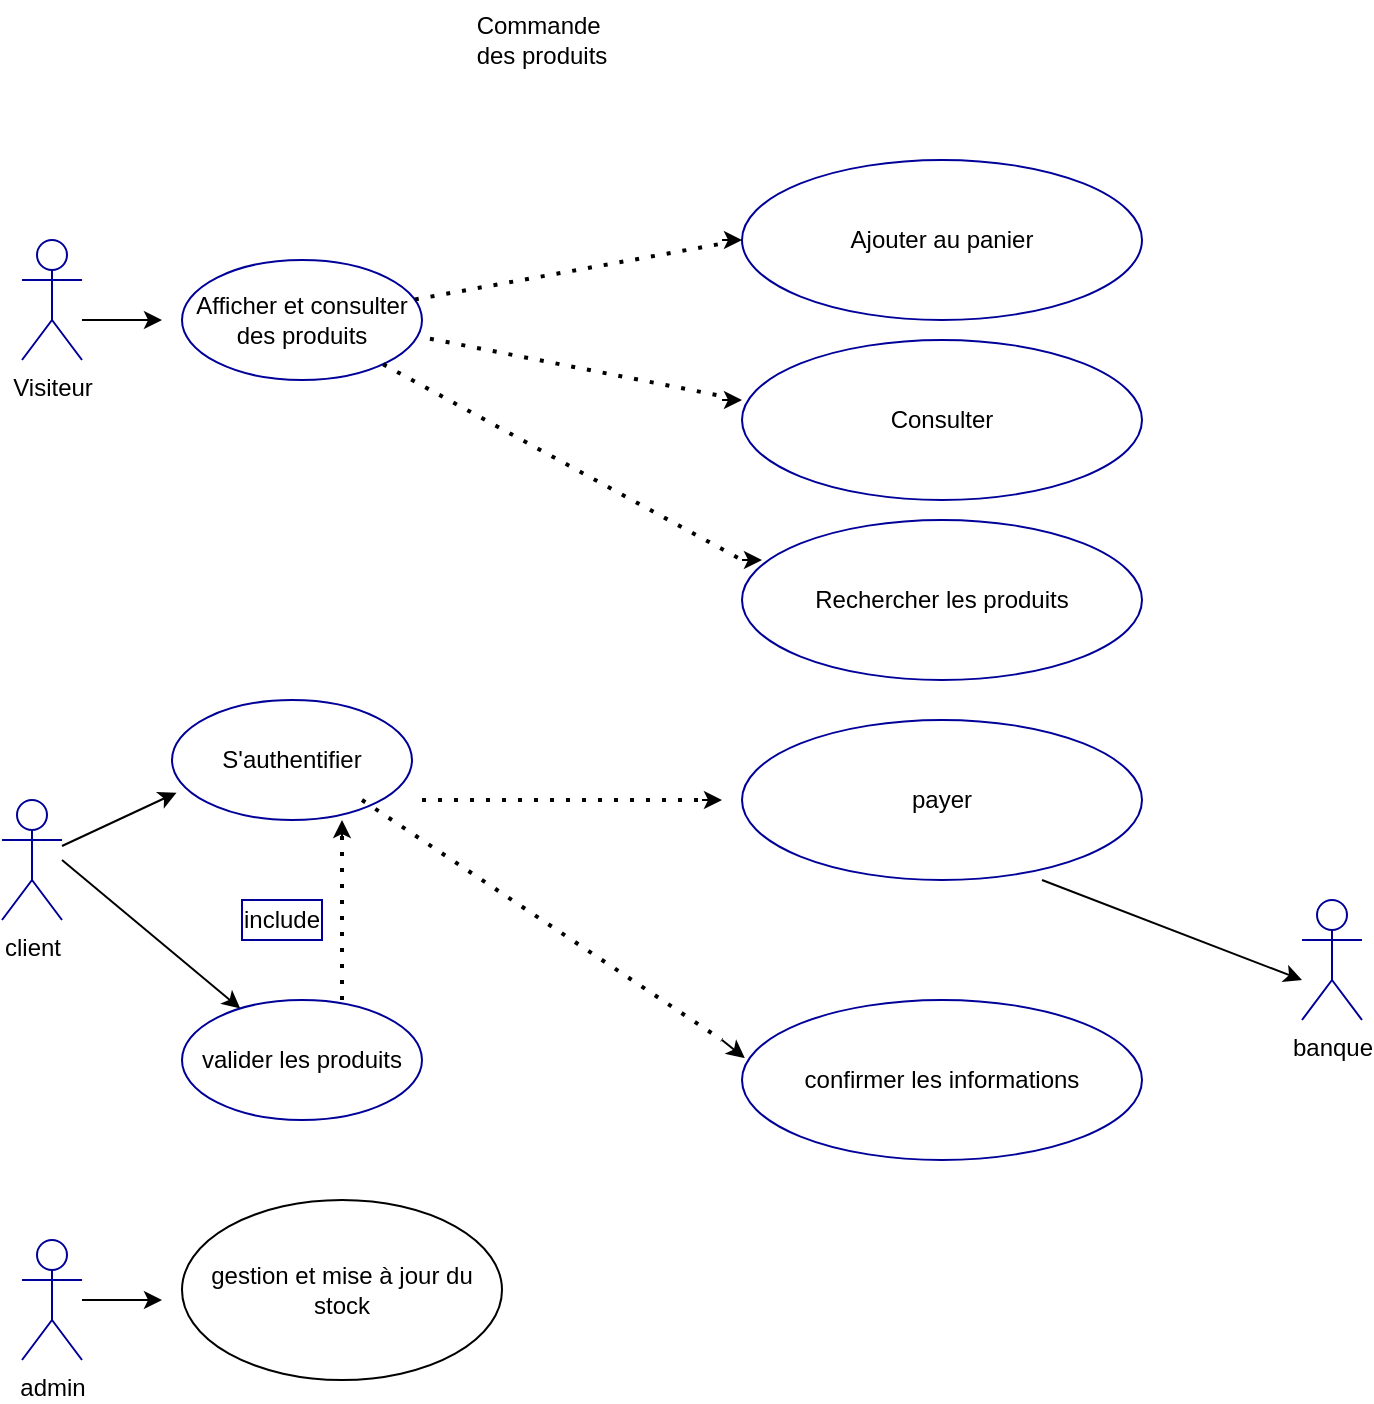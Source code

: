 <mxfile>
    <diagram id="g8NQyCKhctxddYFtt-D-" name="Page-1">
        <mxGraphModel dx="1666" dy="327" grid="1" gridSize="10" guides="1" tooltips="1" connect="1" arrows="1" fold="1" page="1" pageScale="1" pageWidth="850" pageHeight="1100" background="none" math="0" shadow="0">
            <root>
                <mxCell id="0"/>
                <mxCell id="1" parent="0"/>
                <mxCell id="24" style="edgeStyle=none;html=1;" parent="1" edge="1">
                    <mxGeometry relative="1" as="geometry">
                        <mxPoint x="-770" y="160" as="targetPoint"/>
                        <mxPoint x="-810" y="160" as="sourcePoint"/>
                        <Array as="points">
                            <mxPoint x="-800" y="160"/>
                            <mxPoint x="-780" y="160"/>
                            <mxPoint x="-770" y="160"/>
                        </Array>
                    </mxGeometry>
                </mxCell>
                <mxCell id="12" value="Visiteur" style="shape=umlActor;verticalLabelPosition=bottom;verticalAlign=top;html=1;outlineConnect=0;strokeColor=#000099;" parent="1" vertex="1">
                    <mxGeometry x="-840" y="120" width="30" height="60" as="geometry"/>
                </mxCell>
                <mxCell id="13" value="client" style="shape=umlActor;verticalLabelPosition=bottom;verticalAlign=top;html=1;outlineConnect=0;strokeColor=#000099;" parent="1" vertex="1">
                    <mxGeometry x="-850" y="400" width="30" height="60" as="geometry"/>
                </mxCell>
                <mxCell id="26" style="edgeStyle=none;html=1;" parent="1" edge="1" target="30">
                    <mxGeometry relative="1" as="geometry">
                        <mxPoint x="-770" y="490" as="targetPoint"/>
                        <mxPoint x="-820" y="430" as="sourcePoint"/>
                        <Array as="points"/>
                    </mxGeometry>
                </mxCell>
                <mxCell id="15" value="banque" style="shape=umlActor;verticalLabelPosition=bottom;verticalAlign=top;html=1;outlineConnect=0;strokeColor=#000099;" parent="1" vertex="1">
                    <mxGeometry x="-200" y="450" width="30" height="60" as="geometry"/>
                </mxCell>
                <mxCell id="23" value="Commande&amp;nbsp;&lt;br&gt;des produits" style="text;align=center;html=1;verticalAlign=middle;whiteSpace=wrap;rounded=0;" parent="1" vertex="1">
                    <mxGeometry x="-640" width="120" height="40" as="geometry"/>
                </mxCell>
                <mxCell id="27" value="Afficher et consulter des produits" style="ellipse;whiteSpace=wrap;html=1;strokeColor=#000099;" parent="1" vertex="1">
                    <mxGeometry x="-760" y="130" width="120" height="60" as="geometry"/>
                </mxCell>
                <mxCell id="55" value="" style="edgeStyle=none;html=1;" parent="1" edge="1">
                    <mxGeometry relative="1" as="geometry">
                        <mxPoint x="-770" y="380" as="sourcePoint"/>
                        <mxPoint x="-770" y="380" as="targetPoint"/>
                    </mxGeometry>
                </mxCell>
                <mxCell id="28" value="S'authentifier" style="ellipse;whiteSpace=wrap;html=1;strokeColor=#000099;" parent="1" vertex="1">
                    <mxGeometry x="-765" y="350" width="120" height="60" as="geometry"/>
                </mxCell>
                <mxCell id="30" value="valider les produits" style="ellipse;whiteSpace=wrap;html=1;strokeColor=#000099;" parent="1" vertex="1">
                    <mxGeometry x="-760" y="500" width="120" height="60" as="geometry"/>
                </mxCell>
                <mxCell id="35" value="include" style="rounded=0;whiteSpace=wrap;html=1;strokeColor=#000099;" parent="1" vertex="1">
                    <mxGeometry x="-730" y="450" width="40" height="20" as="geometry"/>
                </mxCell>
                <mxCell id="36" value="Ajouter au panier" style="ellipse;whiteSpace=wrap;html=1;strokeColor=#000099;" parent="1" vertex="1">
                    <mxGeometry x="-480" y="80" width="200" height="80" as="geometry"/>
                </mxCell>
                <mxCell id="37" value="Rechercher les produits" style="ellipse;whiteSpace=wrap;html=1;strokeColor=#000099;" parent="1" vertex="1">
                    <mxGeometry x="-480" y="260" width="200" height="80" as="geometry"/>
                </mxCell>
                <mxCell id="38" value="Consulter" style="ellipse;whiteSpace=wrap;html=1;strokeColor=#000099;" parent="1" vertex="1">
                    <mxGeometry x="-480" y="170" width="200" height="80" as="geometry"/>
                </mxCell>
                <mxCell id="39" value="confirmer les informations" style="ellipse;whiteSpace=wrap;html=1;strokeColor=#000099;" parent="1" vertex="1">
                    <mxGeometry x="-480" y="500" width="200" height="80" as="geometry"/>
                </mxCell>
                <mxCell id="40" value="payer" style="ellipse;whiteSpace=wrap;html=1;strokeColor=#000099;" parent="1" vertex="1">
                    <mxGeometry x="-480" y="360" width="200" height="80" as="geometry"/>
                </mxCell>
                <mxCell id="46" value="" style="endArrow=none;dashed=1;html=1;dashPattern=1 3;strokeWidth=2;" parent="1" source="27" edge="1">
                    <mxGeometry width="50" height="50" relative="1" as="geometry">
                        <mxPoint x="-630" y="80" as="sourcePoint"/>
                        <mxPoint x="-480" y="120" as="targetPoint"/>
                        <Array as="points"/>
                    </mxGeometry>
                </mxCell>
                <mxCell id="47" value="" style="endArrow=none;dashed=1;html=1;dashPattern=1 3;strokeWidth=2;exitX=1.033;exitY=0.656;exitDx=0;exitDy=0;exitPerimeter=0;" parent="1" source="27" edge="1">
                    <mxGeometry width="50" height="50" relative="1" as="geometry">
                        <mxPoint x="-640" y="140" as="sourcePoint"/>
                        <mxPoint x="-480" y="200" as="targetPoint"/>
                    </mxGeometry>
                </mxCell>
                <mxCell id="48" value="" style="endArrow=none;dashed=1;html=1;dashPattern=1 3;strokeWidth=2;" parent="1" source="27" edge="1">
                    <mxGeometry width="50" height="50" relative="1" as="geometry">
                        <mxPoint x="-630" y="215" as="sourcePoint"/>
                        <mxPoint x="-480" y="280" as="targetPoint"/>
                    </mxGeometry>
                </mxCell>
                <mxCell id="50" value="" style="endArrow=none;dashed=1;html=1;dashPattern=1 3;strokeWidth=2;" parent="1" edge="1">
                    <mxGeometry width="50" height="50" relative="1" as="geometry">
                        <mxPoint x="-640" y="400" as="sourcePoint"/>
                        <mxPoint x="-490" y="400" as="targetPoint"/>
                        <Array as="points"/>
                    </mxGeometry>
                </mxCell>
                <mxCell id="51" value="" style="endArrow=none;dashed=1;html=1;dashPattern=1 3;strokeWidth=2;" parent="1" edge="1">
                    <mxGeometry width="50" height="50" relative="1" as="geometry">
                        <mxPoint x="-670" y="400" as="sourcePoint"/>
                        <mxPoint x="-490" y="520" as="targetPoint"/>
                        <Array as="points"/>
                    </mxGeometry>
                </mxCell>
                <mxCell id="56" style="edgeStyle=none;html=1;entryX=0.019;entryY=0.772;entryDx=0;entryDy=0;entryPerimeter=0;" parent="1" source="13" edge="1" target="28">
                    <mxGeometry relative="1" as="geometry">
                        <mxPoint x="-770" y="400" as="targetPoint"/>
                        <mxPoint x="-800" y="540" as="sourcePoint"/>
                        <Array as="points"/>
                    </mxGeometry>
                </mxCell>
                <mxCell id="57" style="edgeStyle=none;html=1;exitX=0.75;exitY=1;exitDx=0;exitDy=0;exitPerimeter=0;" parent="1" source="40" edge="1">
                    <mxGeometry relative="1" as="geometry">
                        <mxPoint x="-200" y="490" as="targetPoint"/>
                        <mxPoint x="-250" y="480" as="sourcePoint"/>
                        <Array as="points"/>
                    </mxGeometry>
                </mxCell>
                <mxCell id="59" value="" style="endArrow=classic;html=1;" parent="1" edge="1">
                    <mxGeometry width="50" height="50" relative="1" as="geometry">
                        <mxPoint x="-490" y="200" as="sourcePoint"/>
                        <mxPoint x="-480" y="200" as="targetPoint"/>
                    </mxGeometry>
                </mxCell>
                <mxCell id="60" value="" style="endArrow=classic;html=1;" parent="1" edge="1">
                    <mxGeometry width="50" height="50" relative="1" as="geometry">
                        <mxPoint x="-490" y="200" as="sourcePoint"/>
                        <mxPoint x="-490" y="200" as="targetPoint"/>
                        <Array as="points">
                            <mxPoint x="-490" y="200"/>
                        </Array>
                    </mxGeometry>
                </mxCell>
                <mxCell id="61" value="" style="endArrow=classic;html=1;" parent="1" edge="1">
                    <mxGeometry width="50" height="50" relative="1" as="geometry">
                        <mxPoint x="-490" y="120" as="sourcePoint"/>
                        <mxPoint x="-490" y="120" as="targetPoint"/>
                        <Array as="points">
                            <mxPoint x="-490" y="120"/>
                        </Array>
                    </mxGeometry>
                </mxCell>
                <mxCell id="62" value="" style="endArrow=classic;html=1;" parent="1" edge="1">
                    <mxGeometry width="50" height="50" relative="1" as="geometry">
                        <mxPoint x="-490" y="120" as="sourcePoint"/>
                        <mxPoint x="-480" y="120" as="targetPoint"/>
                    </mxGeometry>
                </mxCell>
                <mxCell id="63" value="" style="endArrow=classic;html=1;" parent="1" edge="1">
                    <mxGeometry width="50" height="50" relative="1" as="geometry">
                        <mxPoint x="-480" y="280" as="sourcePoint"/>
                        <mxPoint x="-470" y="280" as="targetPoint"/>
                    </mxGeometry>
                </mxCell>
                <mxCell id="64" value="" style="endArrow=classic;html=1;" parent="1" edge="1">
                    <mxGeometry width="50" height="50" relative="1" as="geometry">
                        <mxPoint x="-490" y="400" as="sourcePoint"/>
                        <mxPoint x="-490" y="400" as="targetPoint"/>
                    </mxGeometry>
                </mxCell>
                <mxCell id="65" value="" style="endArrow=classic;html=1;" parent="1" edge="1">
                    <mxGeometry width="50" height="50" relative="1" as="geometry">
                        <mxPoint x="-500" y="400" as="sourcePoint"/>
                        <mxPoint x="-490" y="400" as="targetPoint"/>
                    </mxGeometry>
                </mxCell>
                <mxCell id="66" value="" style="endArrow=classic;html=1;entryX=0.007;entryY=0.363;entryDx=0;entryDy=0;entryPerimeter=0;" parent="1" edge="1" target="39">
                    <mxGeometry width="50" height="50" relative="1" as="geometry">
                        <mxPoint x="-490" y="520" as="sourcePoint"/>
                        <mxPoint x="-480" y="520" as="targetPoint"/>
                    </mxGeometry>
                </mxCell>
                <mxCell id="67" value="admin" style="shape=umlActor;verticalLabelPosition=bottom;verticalAlign=top;html=1;outlineConnect=0;strokeColor=#000099;" vertex="1" parent="1">
                    <mxGeometry x="-840" y="620" width="30" height="60" as="geometry"/>
                </mxCell>
                <mxCell id="69" value="" style="endArrow=none;dashed=1;html=1;dashPattern=1 3;strokeWidth=2;" edge="1" parent="1">
                    <mxGeometry width="50" height="50" relative="1" as="geometry">
                        <mxPoint x="-680" y="500" as="sourcePoint"/>
                        <mxPoint x="-680" y="490" as="targetPoint"/>
                        <Array as="points">
                            <mxPoint x="-680" y="440"/>
                            <mxPoint x="-680" y="410"/>
                        </Array>
                    </mxGeometry>
                </mxCell>
                <mxCell id="107" value="" style="endArrow=classic;html=1;" edge="1" parent="1">
                    <mxGeometry width="50" height="50" relative="1" as="geometry">
                        <mxPoint x="-680" y="420" as="sourcePoint"/>
                        <mxPoint x="-680" y="410" as="targetPoint"/>
                    </mxGeometry>
                </mxCell>
                <mxCell id="110" value="gestion et mise à jour du stock" style="ellipse;whiteSpace=wrap;html=1;" vertex="1" parent="1">
                    <mxGeometry x="-760" y="600" width="160" height="90" as="geometry"/>
                </mxCell>
                <mxCell id="111" value="" style="endArrow=classic;html=1;" edge="1" parent="1" source="67">
                    <mxGeometry width="50" height="50" relative="1" as="geometry">
                        <mxPoint x="-480" y="710" as="sourcePoint"/>
                        <mxPoint x="-770" y="650" as="targetPoint"/>
                    </mxGeometry>
                </mxCell>
            </root>
        </mxGraphModel>
    </diagram>
</mxfile>